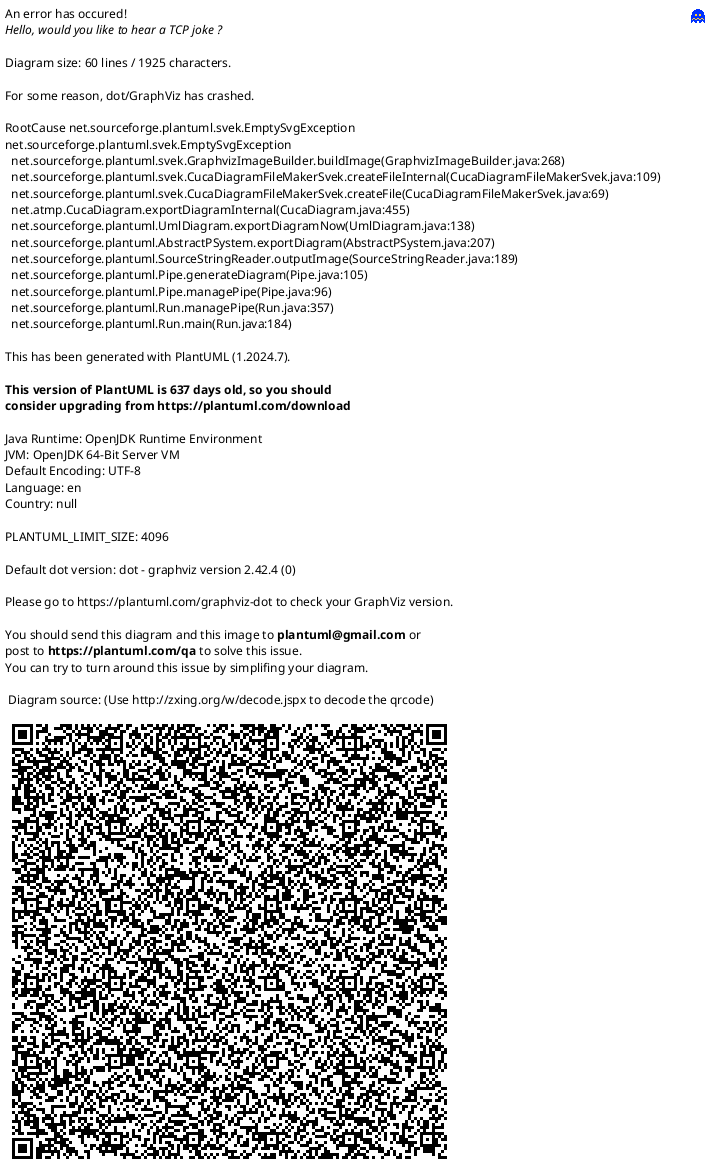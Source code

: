 @startuml

!define KubernetesColor LightBlue
!define PostgresColor LightGreen
!define LoadBalancerColor LightPink
!define SecurityColor LightGray

skinparam linetype ortho

package "Cloud Environment" {
    node "Cloud Load Balancer" as LB #LoadBalancerColor {
        () "SSL Termination"
        () "DDOS Protection"
        () "WAF & OWASP Filtering"
    }

    node "Authentication Gateway" as AuthGW #SecurityColor {
        () "User AuthN/AuthZ"
        () "Session Management"
    }

    node "API Gateway" as API #KubernetesColor {
        () "Rate Limiting"
        () "Request Routing"
    }

    node "Kubernetes Cluster" as K8s #KubernetesColor {
        node "PostgreSQL Query Router" as PgRouter #PostgresColor {
            () "PgBouncer/PgPool-II/Citus"
            () "Sharding Metadata"
        }

        node "Shard Manager" as ShardMgr #PostgresColor {
            () "Dynamic Shard Scaling"
            () "Data Redistribution"
        }

        frame "HA PostgreSQL Shards" {
            database "Shard 1 Leader" as Shard1 #PostgresColor
            database "Shard 1 Replica" as Shard1R #PostgresColor
            database "Shard 2 Leader" as Shard2 #PostgresColor
            database "Shard 2 Replica" as Shard2R #PostgresColor
            database "Shard 3 Leader" as Shard3 #PostgresColor
            database "Shard 3 Replica" as Shard3R #PostgresColor
            database "Shard N Leader" as ShardN #PostgresColor
            database "Shard N Replica" as ShardNR #PostgresColor
        }
    }
}

' Connections and Data Flow
LB --> AuthGW : "SSL Termination & Security Checks"
AuthGW --> API : "Authenticated Requests"
API --> PgRouter : "Query Routing"
PgRouter --> ShardMgr : "Determine Target Shard"
ShardMgr --> Shard1 : "Write Request (if user_id % N = 1)"
ShardMgr --> Shard2 : "Write Request (if user_id % N = 2)"
ShardMgr --> Shard3 : "Write Request (if user_id % N = 3)"
ShardMgr --> ShardN : "Write Request (if user_id % N = N)"
Shard1 --> Shard1R : "Sync Replication"
Shard2 --> Shard2R : "Sync Replication"
Shard3 --> Shard3R : "Sync Replication"
ShardN --> ShardNR : "Sync Replication"

@enduml
